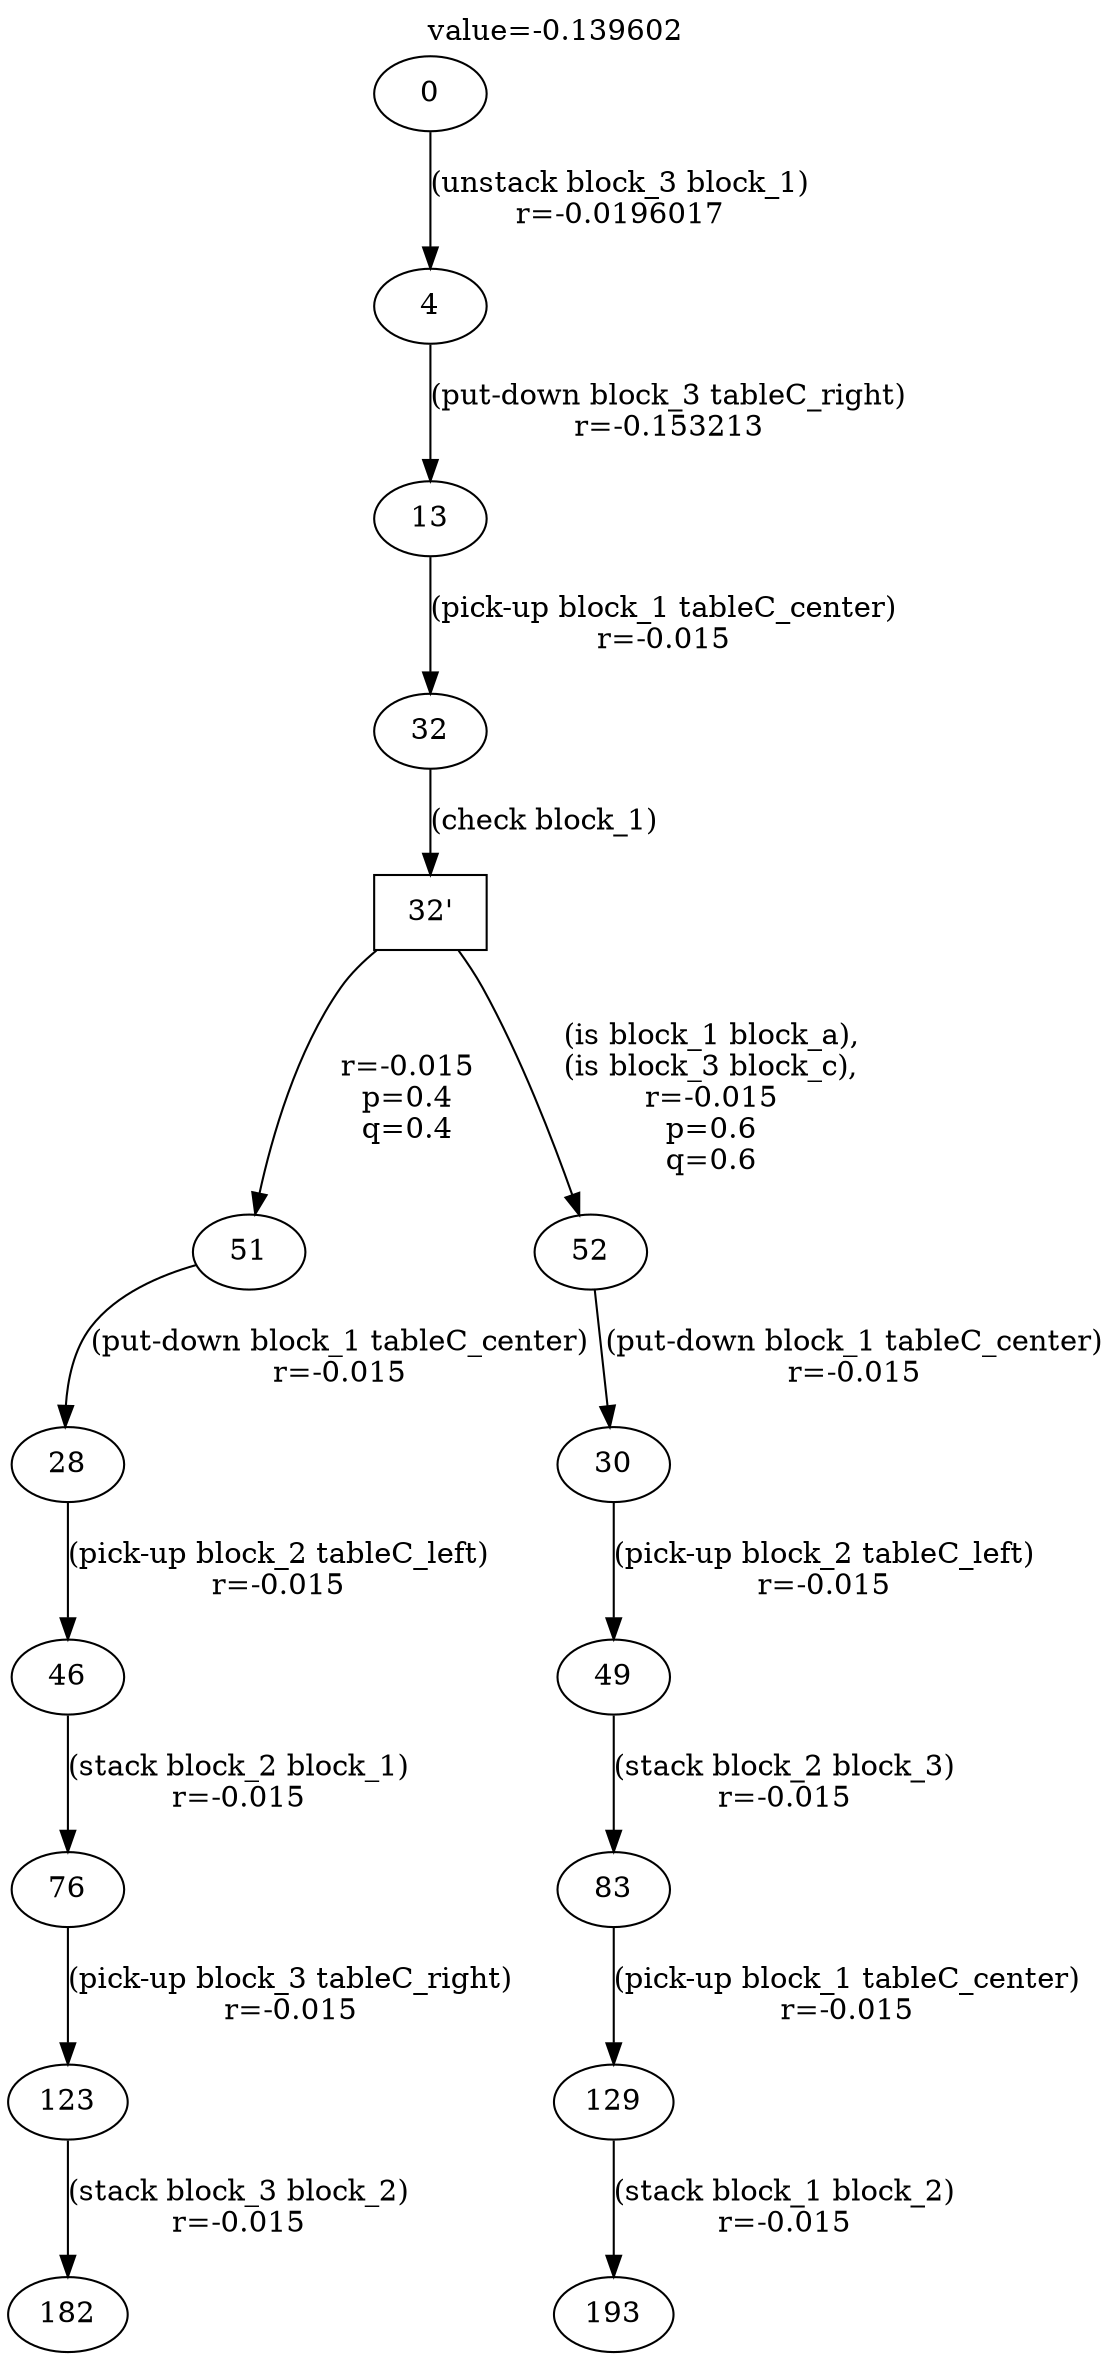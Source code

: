 digraph g{
label="value=-0.139602"
labelloc=top
0->4 [ label="(unstack block_3 block_1)
r=-0.0196017" ];
4->13 [ label="(put-down block_3 tableC_right)
r=-0.153213" ];
13->32 [ label="(pick-up block_1 tableC_center)
r=-0.015" ];
"32'" [ shape=box ] ;
32->"32'" [ label="(check block_1)" ];
"32'"->51 [ label="
r=-0.015
p=0.4
q=0.4" ];
51->28 [ label="(put-down block_1 tableC_center)
r=-0.015" ];
28->46 [ label="(pick-up block_2 tableC_left)
r=-0.015" ];
46->76 [ label="(stack block_2 block_1)
r=-0.015" ];
76->123 [ label="(pick-up block_3 tableC_right)
r=-0.015" ];
123->182 [ label="(stack block_3 block_2)
r=-0.015" ];
"32'"->52 [ label="
(is block_1 block_a),
(is block_3 block_c),
r=-0.015
p=0.6
q=0.6" ];
52->30 [ label="(put-down block_1 tableC_center)
r=-0.015" ];
30->49 [ label="(pick-up block_2 tableC_left)
r=-0.015" ];
49->83 [ label="(stack block_2 block_3)
r=-0.015" ];
83->129 [ label="(pick-up block_1 tableC_center)
r=-0.015" ];
129->193 [ label="(stack block_1 block_2)
r=-0.015" ];
}
